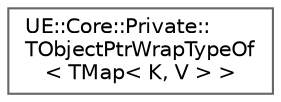 digraph "Graphical Class Hierarchy"
{
 // INTERACTIVE_SVG=YES
 // LATEX_PDF_SIZE
  bgcolor="transparent";
  edge [fontname=Helvetica,fontsize=10,labelfontname=Helvetica,labelfontsize=10];
  node [fontname=Helvetica,fontsize=10,shape=box,height=0.2,width=0.4];
  rankdir="LR";
  Node0 [id="Node000000",label="UE::Core::Private::\lTObjectPtrWrapTypeOf\l\< TMap\< K, V \> \>",height=0.2,width=0.4,color="grey40", fillcolor="white", style="filled",URL="$d8/d27/structUE_1_1Core_1_1Private_1_1TObjectPtrWrapTypeOf_3_01TMap_3_01K_00_01V_01_4_01_4.html",tooltip=" "];
}

